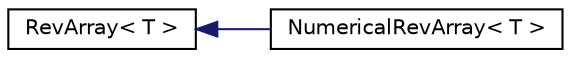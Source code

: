 digraph "Graphical Class Hierarchy"
{
 // LATEX_PDF_SIZE
  edge [fontname="Helvetica",fontsize="10",labelfontname="Helvetica",labelfontsize="10"];
  node [fontname="Helvetica",fontsize="10",shape=record];
  rankdir="LR";
  Node0 [label="RevArray\< T \>",height=0.2,width=0.4,color="black", fillcolor="white", style="filled",URL="$classoperations__research_1_1_rev_array.html",tooltip="Reversible array of POD types."];
  Node0 -> Node1 [dir="back",color="midnightblue",fontsize="10",style="solid",fontname="Helvetica"];
  Node1 [label="NumericalRevArray\< T \>",height=0.2,width=0.4,color="black", fillcolor="white", style="filled",URL="$classoperations__research_1_1_numerical_rev_array.html",tooltip="Subclass of RevArray<T> which adds numerical operations."];
}
